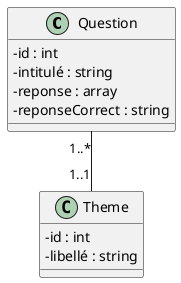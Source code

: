 @startuml
'https://plantuml.com/class-diagram
skinparam classAttributeIconSize 0

class Question {
- id : int
- intitulé : string
- reponse : array
- reponseCorrect : string
}

class Theme {
- id : int
- libellé : string
}

Question "1..*"--"1..1" Theme

@enduml